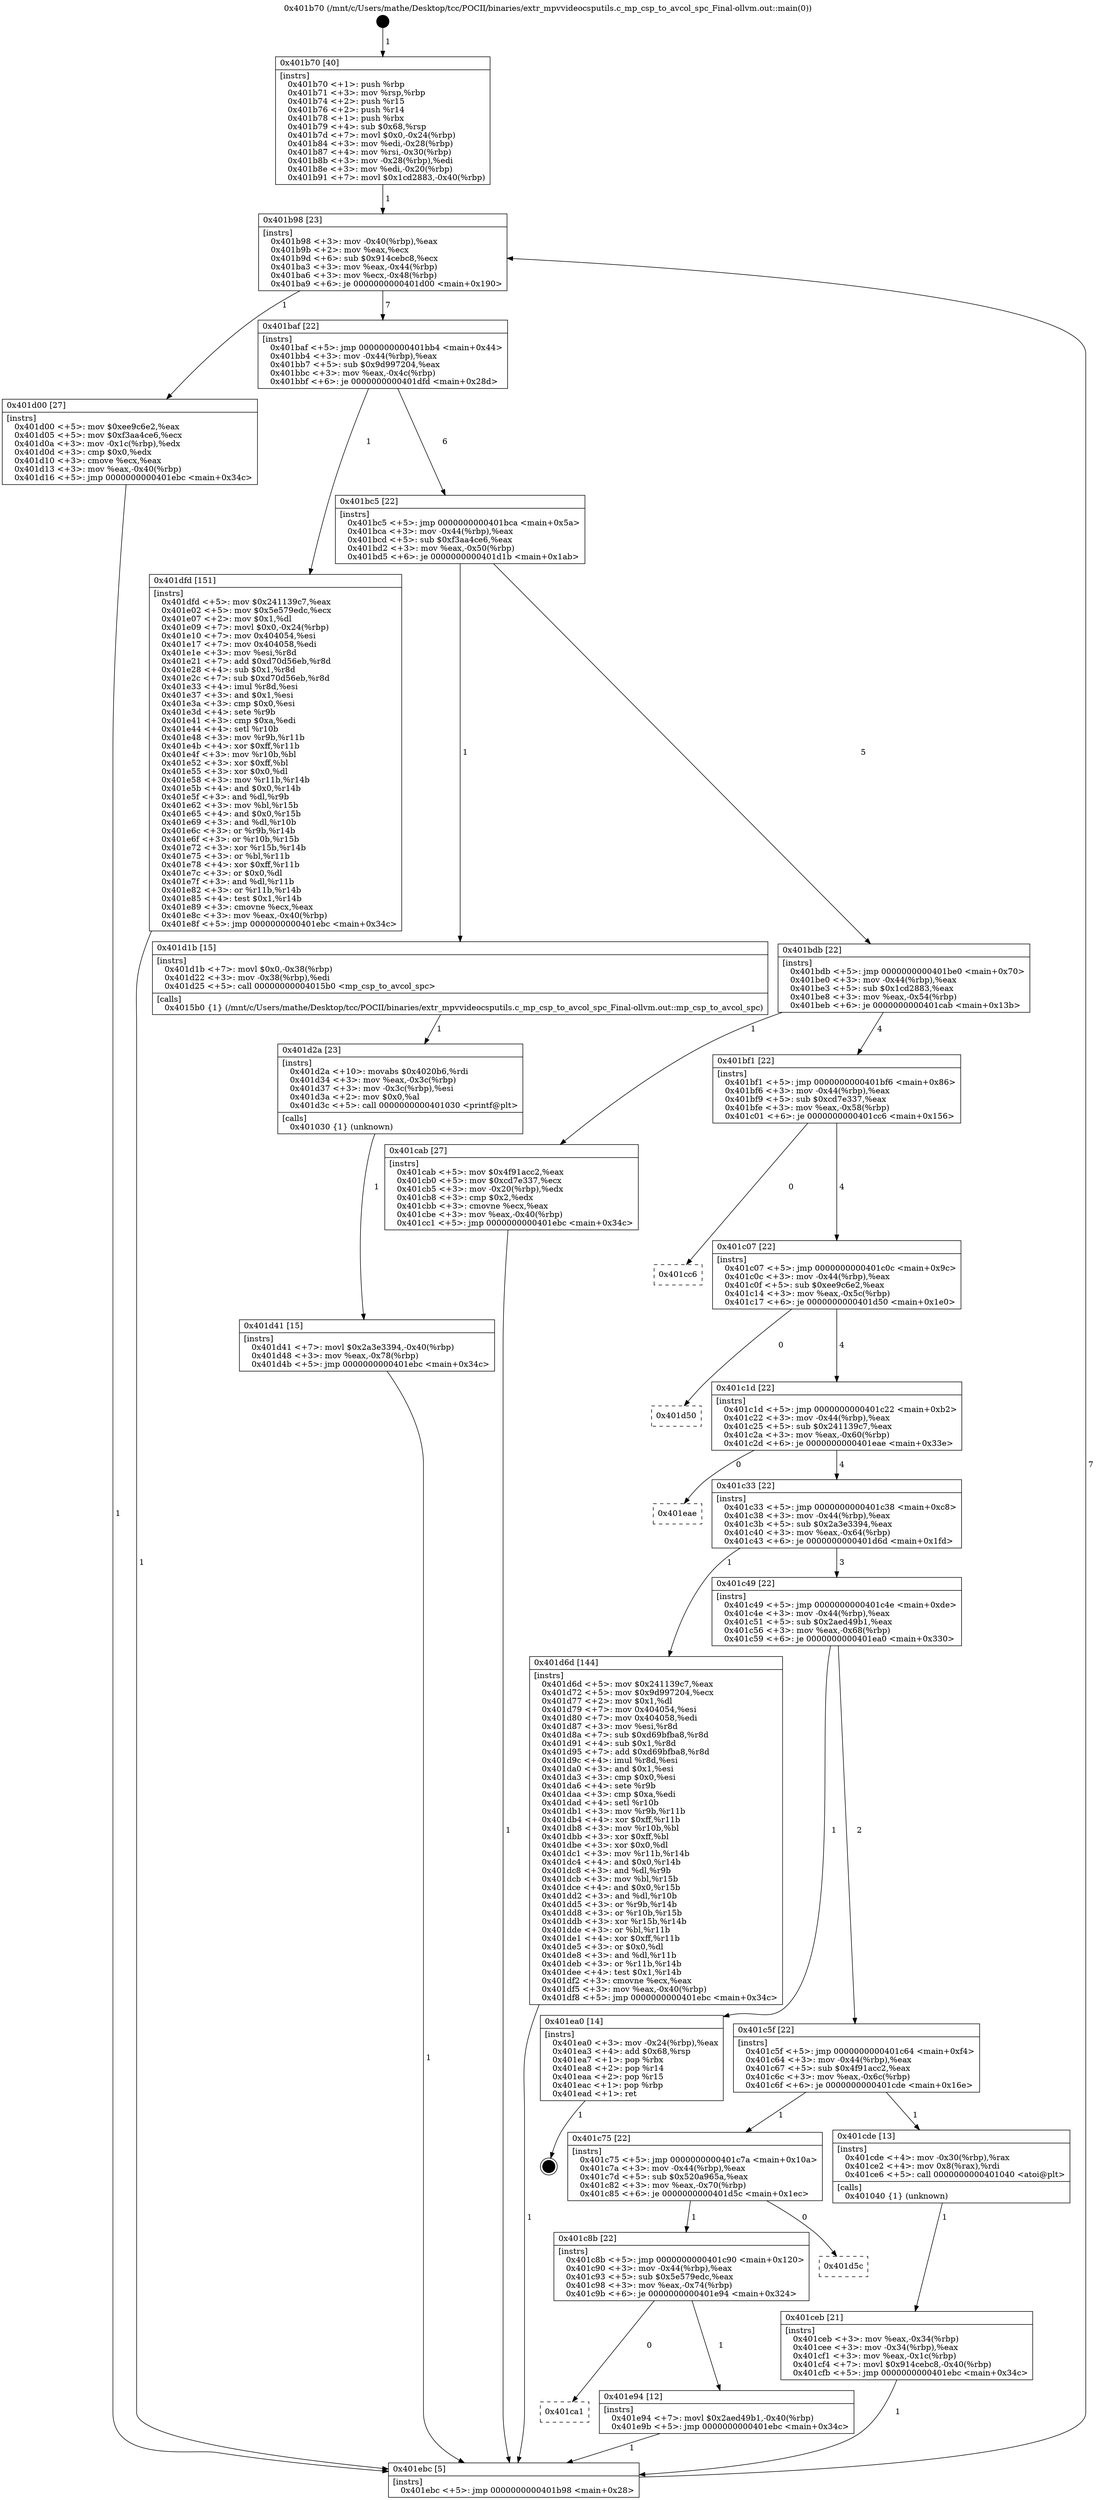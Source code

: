 digraph "0x401b70" {
  label = "0x401b70 (/mnt/c/Users/mathe/Desktop/tcc/POCII/binaries/extr_mpvvideocsputils.c_mp_csp_to_avcol_spc_Final-ollvm.out::main(0))"
  labelloc = "t"
  node[shape=record]

  Entry [label="",width=0.3,height=0.3,shape=circle,fillcolor=black,style=filled]
  "0x401b98" [label="{
     0x401b98 [23]\l
     | [instrs]\l
     &nbsp;&nbsp;0x401b98 \<+3\>: mov -0x40(%rbp),%eax\l
     &nbsp;&nbsp;0x401b9b \<+2\>: mov %eax,%ecx\l
     &nbsp;&nbsp;0x401b9d \<+6\>: sub $0x914cebc8,%ecx\l
     &nbsp;&nbsp;0x401ba3 \<+3\>: mov %eax,-0x44(%rbp)\l
     &nbsp;&nbsp;0x401ba6 \<+3\>: mov %ecx,-0x48(%rbp)\l
     &nbsp;&nbsp;0x401ba9 \<+6\>: je 0000000000401d00 \<main+0x190\>\l
  }"]
  "0x401d00" [label="{
     0x401d00 [27]\l
     | [instrs]\l
     &nbsp;&nbsp;0x401d00 \<+5\>: mov $0xee9c6e2,%eax\l
     &nbsp;&nbsp;0x401d05 \<+5\>: mov $0xf3aa4ce6,%ecx\l
     &nbsp;&nbsp;0x401d0a \<+3\>: mov -0x1c(%rbp),%edx\l
     &nbsp;&nbsp;0x401d0d \<+3\>: cmp $0x0,%edx\l
     &nbsp;&nbsp;0x401d10 \<+3\>: cmove %ecx,%eax\l
     &nbsp;&nbsp;0x401d13 \<+3\>: mov %eax,-0x40(%rbp)\l
     &nbsp;&nbsp;0x401d16 \<+5\>: jmp 0000000000401ebc \<main+0x34c\>\l
  }"]
  "0x401baf" [label="{
     0x401baf [22]\l
     | [instrs]\l
     &nbsp;&nbsp;0x401baf \<+5\>: jmp 0000000000401bb4 \<main+0x44\>\l
     &nbsp;&nbsp;0x401bb4 \<+3\>: mov -0x44(%rbp),%eax\l
     &nbsp;&nbsp;0x401bb7 \<+5\>: sub $0x9d997204,%eax\l
     &nbsp;&nbsp;0x401bbc \<+3\>: mov %eax,-0x4c(%rbp)\l
     &nbsp;&nbsp;0x401bbf \<+6\>: je 0000000000401dfd \<main+0x28d\>\l
  }"]
  Exit [label="",width=0.3,height=0.3,shape=circle,fillcolor=black,style=filled,peripheries=2]
  "0x401dfd" [label="{
     0x401dfd [151]\l
     | [instrs]\l
     &nbsp;&nbsp;0x401dfd \<+5\>: mov $0x241139c7,%eax\l
     &nbsp;&nbsp;0x401e02 \<+5\>: mov $0x5e579edc,%ecx\l
     &nbsp;&nbsp;0x401e07 \<+2\>: mov $0x1,%dl\l
     &nbsp;&nbsp;0x401e09 \<+7\>: movl $0x0,-0x24(%rbp)\l
     &nbsp;&nbsp;0x401e10 \<+7\>: mov 0x404054,%esi\l
     &nbsp;&nbsp;0x401e17 \<+7\>: mov 0x404058,%edi\l
     &nbsp;&nbsp;0x401e1e \<+3\>: mov %esi,%r8d\l
     &nbsp;&nbsp;0x401e21 \<+7\>: add $0xd70d56eb,%r8d\l
     &nbsp;&nbsp;0x401e28 \<+4\>: sub $0x1,%r8d\l
     &nbsp;&nbsp;0x401e2c \<+7\>: sub $0xd70d56eb,%r8d\l
     &nbsp;&nbsp;0x401e33 \<+4\>: imul %r8d,%esi\l
     &nbsp;&nbsp;0x401e37 \<+3\>: and $0x1,%esi\l
     &nbsp;&nbsp;0x401e3a \<+3\>: cmp $0x0,%esi\l
     &nbsp;&nbsp;0x401e3d \<+4\>: sete %r9b\l
     &nbsp;&nbsp;0x401e41 \<+3\>: cmp $0xa,%edi\l
     &nbsp;&nbsp;0x401e44 \<+4\>: setl %r10b\l
     &nbsp;&nbsp;0x401e48 \<+3\>: mov %r9b,%r11b\l
     &nbsp;&nbsp;0x401e4b \<+4\>: xor $0xff,%r11b\l
     &nbsp;&nbsp;0x401e4f \<+3\>: mov %r10b,%bl\l
     &nbsp;&nbsp;0x401e52 \<+3\>: xor $0xff,%bl\l
     &nbsp;&nbsp;0x401e55 \<+3\>: xor $0x0,%dl\l
     &nbsp;&nbsp;0x401e58 \<+3\>: mov %r11b,%r14b\l
     &nbsp;&nbsp;0x401e5b \<+4\>: and $0x0,%r14b\l
     &nbsp;&nbsp;0x401e5f \<+3\>: and %dl,%r9b\l
     &nbsp;&nbsp;0x401e62 \<+3\>: mov %bl,%r15b\l
     &nbsp;&nbsp;0x401e65 \<+4\>: and $0x0,%r15b\l
     &nbsp;&nbsp;0x401e69 \<+3\>: and %dl,%r10b\l
     &nbsp;&nbsp;0x401e6c \<+3\>: or %r9b,%r14b\l
     &nbsp;&nbsp;0x401e6f \<+3\>: or %r10b,%r15b\l
     &nbsp;&nbsp;0x401e72 \<+3\>: xor %r15b,%r14b\l
     &nbsp;&nbsp;0x401e75 \<+3\>: or %bl,%r11b\l
     &nbsp;&nbsp;0x401e78 \<+4\>: xor $0xff,%r11b\l
     &nbsp;&nbsp;0x401e7c \<+3\>: or $0x0,%dl\l
     &nbsp;&nbsp;0x401e7f \<+3\>: and %dl,%r11b\l
     &nbsp;&nbsp;0x401e82 \<+3\>: or %r11b,%r14b\l
     &nbsp;&nbsp;0x401e85 \<+4\>: test $0x1,%r14b\l
     &nbsp;&nbsp;0x401e89 \<+3\>: cmovne %ecx,%eax\l
     &nbsp;&nbsp;0x401e8c \<+3\>: mov %eax,-0x40(%rbp)\l
     &nbsp;&nbsp;0x401e8f \<+5\>: jmp 0000000000401ebc \<main+0x34c\>\l
  }"]
  "0x401bc5" [label="{
     0x401bc5 [22]\l
     | [instrs]\l
     &nbsp;&nbsp;0x401bc5 \<+5\>: jmp 0000000000401bca \<main+0x5a\>\l
     &nbsp;&nbsp;0x401bca \<+3\>: mov -0x44(%rbp),%eax\l
     &nbsp;&nbsp;0x401bcd \<+5\>: sub $0xf3aa4ce6,%eax\l
     &nbsp;&nbsp;0x401bd2 \<+3\>: mov %eax,-0x50(%rbp)\l
     &nbsp;&nbsp;0x401bd5 \<+6\>: je 0000000000401d1b \<main+0x1ab\>\l
  }"]
  "0x401ca1" [label="{
     0x401ca1\l
  }", style=dashed]
  "0x401d1b" [label="{
     0x401d1b [15]\l
     | [instrs]\l
     &nbsp;&nbsp;0x401d1b \<+7\>: movl $0x0,-0x38(%rbp)\l
     &nbsp;&nbsp;0x401d22 \<+3\>: mov -0x38(%rbp),%edi\l
     &nbsp;&nbsp;0x401d25 \<+5\>: call 00000000004015b0 \<mp_csp_to_avcol_spc\>\l
     | [calls]\l
     &nbsp;&nbsp;0x4015b0 \{1\} (/mnt/c/Users/mathe/Desktop/tcc/POCII/binaries/extr_mpvvideocsputils.c_mp_csp_to_avcol_spc_Final-ollvm.out::mp_csp_to_avcol_spc)\l
  }"]
  "0x401bdb" [label="{
     0x401bdb [22]\l
     | [instrs]\l
     &nbsp;&nbsp;0x401bdb \<+5\>: jmp 0000000000401be0 \<main+0x70\>\l
     &nbsp;&nbsp;0x401be0 \<+3\>: mov -0x44(%rbp),%eax\l
     &nbsp;&nbsp;0x401be3 \<+5\>: sub $0x1cd2883,%eax\l
     &nbsp;&nbsp;0x401be8 \<+3\>: mov %eax,-0x54(%rbp)\l
     &nbsp;&nbsp;0x401beb \<+6\>: je 0000000000401cab \<main+0x13b\>\l
  }"]
  "0x401e94" [label="{
     0x401e94 [12]\l
     | [instrs]\l
     &nbsp;&nbsp;0x401e94 \<+7\>: movl $0x2aed49b1,-0x40(%rbp)\l
     &nbsp;&nbsp;0x401e9b \<+5\>: jmp 0000000000401ebc \<main+0x34c\>\l
  }"]
  "0x401cab" [label="{
     0x401cab [27]\l
     | [instrs]\l
     &nbsp;&nbsp;0x401cab \<+5\>: mov $0x4f91acc2,%eax\l
     &nbsp;&nbsp;0x401cb0 \<+5\>: mov $0xcd7e337,%ecx\l
     &nbsp;&nbsp;0x401cb5 \<+3\>: mov -0x20(%rbp),%edx\l
     &nbsp;&nbsp;0x401cb8 \<+3\>: cmp $0x2,%edx\l
     &nbsp;&nbsp;0x401cbb \<+3\>: cmovne %ecx,%eax\l
     &nbsp;&nbsp;0x401cbe \<+3\>: mov %eax,-0x40(%rbp)\l
     &nbsp;&nbsp;0x401cc1 \<+5\>: jmp 0000000000401ebc \<main+0x34c\>\l
  }"]
  "0x401bf1" [label="{
     0x401bf1 [22]\l
     | [instrs]\l
     &nbsp;&nbsp;0x401bf1 \<+5\>: jmp 0000000000401bf6 \<main+0x86\>\l
     &nbsp;&nbsp;0x401bf6 \<+3\>: mov -0x44(%rbp),%eax\l
     &nbsp;&nbsp;0x401bf9 \<+5\>: sub $0xcd7e337,%eax\l
     &nbsp;&nbsp;0x401bfe \<+3\>: mov %eax,-0x58(%rbp)\l
     &nbsp;&nbsp;0x401c01 \<+6\>: je 0000000000401cc6 \<main+0x156\>\l
  }"]
  "0x401ebc" [label="{
     0x401ebc [5]\l
     | [instrs]\l
     &nbsp;&nbsp;0x401ebc \<+5\>: jmp 0000000000401b98 \<main+0x28\>\l
  }"]
  "0x401b70" [label="{
     0x401b70 [40]\l
     | [instrs]\l
     &nbsp;&nbsp;0x401b70 \<+1\>: push %rbp\l
     &nbsp;&nbsp;0x401b71 \<+3\>: mov %rsp,%rbp\l
     &nbsp;&nbsp;0x401b74 \<+2\>: push %r15\l
     &nbsp;&nbsp;0x401b76 \<+2\>: push %r14\l
     &nbsp;&nbsp;0x401b78 \<+1\>: push %rbx\l
     &nbsp;&nbsp;0x401b79 \<+4\>: sub $0x68,%rsp\l
     &nbsp;&nbsp;0x401b7d \<+7\>: movl $0x0,-0x24(%rbp)\l
     &nbsp;&nbsp;0x401b84 \<+3\>: mov %edi,-0x28(%rbp)\l
     &nbsp;&nbsp;0x401b87 \<+4\>: mov %rsi,-0x30(%rbp)\l
     &nbsp;&nbsp;0x401b8b \<+3\>: mov -0x28(%rbp),%edi\l
     &nbsp;&nbsp;0x401b8e \<+3\>: mov %edi,-0x20(%rbp)\l
     &nbsp;&nbsp;0x401b91 \<+7\>: movl $0x1cd2883,-0x40(%rbp)\l
  }"]
  "0x401c8b" [label="{
     0x401c8b [22]\l
     | [instrs]\l
     &nbsp;&nbsp;0x401c8b \<+5\>: jmp 0000000000401c90 \<main+0x120\>\l
     &nbsp;&nbsp;0x401c90 \<+3\>: mov -0x44(%rbp),%eax\l
     &nbsp;&nbsp;0x401c93 \<+5\>: sub $0x5e579edc,%eax\l
     &nbsp;&nbsp;0x401c98 \<+3\>: mov %eax,-0x74(%rbp)\l
     &nbsp;&nbsp;0x401c9b \<+6\>: je 0000000000401e94 \<main+0x324\>\l
  }"]
  "0x401cc6" [label="{
     0x401cc6\l
  }", style=dashed]
  "0x401c07" [label="{
     0x401c07 [22]\l
     | [instrs]\l
     &nbsp;&nbsp;0x401c07 \<+5\>: jmp 0000000000401c0c \<main+0x9c\>\l
     &nbsp;&nbsp;0x401c0c \<+3\>: mov -0x44(%rbp),%eax\l
     &nbsp;&nbsp;0x401c0f \<+5\>: sub $0xee9c6e2,%eax\l
     &nbsp;&nbsp;0x401c14 \<+3\>: mov %eax,-0x5c(%rbp)\l
     &nbsp;&nbsp;0x401c17 \<+6\>: je 0000000000401d50 \<main+0x1e0\>\l
  }"]
  "0x401d5c" [label="{
     0x401d5c\l
  }", style=dashed]
  "0x401d50" [label="{
     0x401d50\l
  }", style=dashed]
  "0x401c1d" [label="{
     0x401c1d [22]\l
     | [instrs]\l
     &nbsp;&nbsp;0x401c1d \<+5\>: jmp 0000000000401c22 \<main+0xb2\>\l
     &nbsp;&nbsp;0x401c22 \<+3\>: mov -0x44(%rbp),%eax\l
     &nbsp;&nbsp;0x401c25 \<+5\>: sub $0x241139c7,%eax\l
     &nbsp;&nbsp;0x401c2a \<+3\>: mov %eax,-0x60(%rbp)\l
     &nbsp;&nbsp;0x401c2d \<+6\>: je 0000000000401eae \<main+0x33e\>\l
  }"]
  "0x401d41" [label="{
     0x401d41 [15]\l
     | [instrs]\l
     &nbsp;&nbsp;0x401d41 \<+7\>: movl $0x2a3e3394,-0x40(%rbp)\l
     &nbsp;&nbsp;0x401d48 \<+3\>: mov %eax,-0x78(%rbp)\l
     &nbsp;&nbsp;0x401d4b \<+5\>: jmp 0000000000401ebc \<main+0x34c\>\l
  }"]
  "0x401eae" [label="{
     0x401eae\l
  }", style=dashed]
  "0x401c33" [label="{
     0x401c33 [22]\l
     | [instrs]\l
     &nbsp;&nbsp;0x401c33 \<+5\>: jmp 0000000000401c38 \<main+0xc8\>\l
     &nbsp;&nbsp;0x401c38 \<+3\>: mov -0x44(%rbp),%eax\l
     &nbsp;&nbsp;0x401c3b \<+5\>: sub $0x2a3e3394,%eax\l
     &nbsp;&nbsp;0x401c40 \<+3\>: mov %eax,-0x64(%rbp)\l
     &nbsp;&nbsp;0x401c43 \<+6\>: je 0000000000401d6d \<main+0x1fd\>\l
  }"]
  "0x401d2a" [label="{
     0x401d2a [23]\l
     | [instrs]\l
     &nbsp;&nbsp;0x401d2a \<+10\>: movabs $0x4020b6,%rdi\l
     &nbsp;&nbsp;0x401d34 \<+3\>: mov %eax,-0x3c(%rbp)\l
     &nbsp;&nbsp;0x401d37 \<+3\>: mov -0x3c(%rbp),%esi\l
     &nbsp;&nbsp;0x401d3a \<+2\>: mov $0x0,%al\l
     &nbsp;&nbsp;0x401d3c \<+5\>: call 0000000000401030 \<printf@plt\>\l
     | [calls]\l
     &nbsp;&nbsp;0x401030 \{1\} (unknown)\l
  }"]
  "0x401d6d" [label="{
     0x401d6d [144]\l
     | [instrs]\l
     &nbsp;&nbsp;0x401d6d \<+5\>: mov $0x241139c7,%eax\l
     &nbsp;&nbsp;0x401d72 \<+5\>: mov $0x9d997204,%ecx\l
     &nbsp;&nbsp;0x401d77 \<+2\>: mov $0x1,%dl\l
     &nbsp;&nbsp;0x401d79 \<+7\>: mov 0x404054,%esi\l
     &nbsp;&nbsp;0x401d80 \<+7\>: mov 0x404058,%edi\l
     &nbsp;&nbsp;0x401d87 \<+3\>: mov %esi,%r8d\l
     &nbsp;&nbsp;0x401d8a \<+7\>: sub $0xd69bfba8,%r8d\l
     &nbsp;&nbsp;0x401d91 \<+4\>: sub $0x1,%r8d\l
     &nbsp;&nbsp;0x401d95 \<+7\>: add $0xd69bfba8,%r8d\l
     &nbsp;&nbsp;0x401d9c \<+4\>: imul %r8d,%esi\l
     &nbsp;&nbsp;0x401da0 \<+3\>: and $0x1,%esi\l
     &nbsp;&nbsp;0x401da3 \<+3\>: cmp $0x0,%esi\l
     &nbsp;&nbsp;0x401da6 \<+4\>: sete %r9b\l
     &nbsp;&nbsp;0x401daa \<+3\>: cmp $0xa,%edi\l
     &nbsp;&nbsp;0x401dad \<+4\>: setl %r10b\l
     &nbsp;&nbsp;0x401db1 \<+3\>: mov %r9b,%r11b\l
     &nbsp;&nbsp;0x401db4 \<+4\>: xor $0xff,%r11b\l
     &nbsp;&nbsp;0x401db8 \<+3\>: mov %r10b,%bl\l
     &nbsp;&nbsp;0x401dbb \<+3\>: xor $0xff,%bl\l
     &nbsp;&nbsp;0x401dbe \<+3\>: xor $0x0,%dl\l
     &nbsp;&nbsp;0x401dc1 \<+3\>: mov %r11b,%r14b\l
     &nbsp;&nbsp;0x401dc4 \<+4\>: and $0x0,%r14b\l
     &nbsp;&nbsp;0x401dc8 \<+3\>: and %dl,%r9b\l
     &nbsp;&nbsp;0x401dcb \<+3\>: mov %bl,%r15b\l
     &nbsp;&nbsp;0x401dce \<+4\>: and $0x0,%r15b\l
     &nbsp;&nbsp;0x401dd2 \<+3\>: and %dl,%r10b\l
     &nbsp;&nbsp;0x401dd5 \<+3\>: or %r9b,%r14b\l
     &nbsp;&nbsp;0x401dd8 \<+3\>: or %r10b,%r15b\l
     &nbsp;&nbsp;0x401ddb \<+3\>: xor %r15b,%r14b\l
     &nbsp;&nbsp;0x401dde \<+3\>: or %bl,%r11b\l
     &nbsp;&nbsp;0x401de1 \<+4\>: xor $0xff,%r11b\l
     &nbsp;&nbsp;0x401de5 \<+3\>: or $0x0,%dl\l
     &nbsp;&nbsp;0x401de8 \<+3\>: and %dl,%r11b\l
     &nbsp;&nbsp;0x401deb \<+3\>: or %r11b,%r14b\l
     &nbsp;&nbsp;0x401dee \<+4\>: test $0x1,%r14b\l
     &nbsp;&nbsp;0x401df2 \<+3\>: cmovne %ecx,%eax\l
     &nbsp;&nbsp;0x401df5 \<+3\>: mov %eax,-0x40(%rbp)\l
     &nbsp;&nbsp;0x401df8 \<+5\>: jmp 0000000000401ebc \<main+0x34c\>\l
  }"]
  "0x401c49" [label="{
     0x401c49 [22]\l
     | [instrs]\l
     &nbsp;&nbsp;0x401c49 \<+5\>: jmp 0000000000401c4e \<main+0xde\>\l
     &nbsp;&nbsp;0x401c4e \<+3\>: mov -0x44(%rbp),%eax\l
     &nbsp;&nbsp;0x401c51 \<+5\>: sub $0x2aed49b1,%eax\l
     &nbsp;&nbsp;0x401c56 \<+3\>: mov %eax,-0x68(%rbp)\l
     &nbsp;&nbsp;0x401c59 \<+6\>: je 0000000000401ea0 \<main+0x330\>\l
  }"]
  "0x401ceb" [label="{
     0x401ceb [21]\l
     | [instrs]\l
     &nbsp;&nbsp;0x401ceb \<+3\>: mov %eax,-0x34(%rbp)\l
     &nbsp;&nbsp;0x401cee \<+3\>: mov -0x34(%rbp),%eax\l
     &nbsp;&nbsp;0x401cf1 \<+3\>: mov %eax,-0x1c(%rbp)\l
     &nbsp;&nbsp;0x401cf4 \<+7\>: movl $0x914cebc8,-0x40(%rbp)\l
     &nbsp;&nbsp;0x401cfb \<+5\>: jmp 0000000000401ebc \<main+0x34c\>\l
  }"]
  "0x401ea0" [label="{
     0x401ea0 [14]\l
     | [instrs]\l
     &nbsp;&nbsp;0x401ea0 \<+3\>: mov -0x24(%rbp),%eax\l
     &nbsp;&nbsp;0x401ea3 \<+4\>: add $0x68,%rsp\l
     &nbsp;&nbsp;0x401ea7 \<+1\>: pop %rbx\l
     &nbsp;&nbsp;0x401ea8 \<+2\>: pop %r14\l
     &nbsp;&nbsp;0x401eaa \<+2\>: pop %r15\l
     &nbsp;&nbsp;0x401eac \<+1\>: pop %rbp\l
     &nbsp;&nbsp;0x401ead \<+1\>: ret\l
  }"]
  "0x401c5f" [label="{
     0x401c5f [22]\l
     | [instrs]\l
     &nbsp;&nbsp;0x401c5f \<+5\>: jmp 0000000000401c64 \<main+0xf4\>\l
     &nbsp;&nbsp;0x401c64 \<+3\>: mov -0x44(%rbp),%eax\l
     &nbsp;&nbsp;0x401c67 \<+5\>: sub $0x4f91acc2,%eax\l
     &nbsp;&nbsp;0x401c6c \<+3\>: mov %eax,-0x6c(%rbp)\l
     &nbsp;&nbsp;0x401c6f \<+6\>: je 0000000000401cde \<main+0x16e\>\l
  }"]
  "0x401c75" [label="{
     0x401c75 [22]\l
     | [instrs]\l
     &nbsp;&nbsp;0x401c75 \<+5\>: jmp 0000000000401c7a \<main+0x10a\>\l
     &nbsp;&nbsp;0x401c7a \<+3\>: mov -0x44(%rbp),%eax\l
     &nbsp;&nbsp;0x401c7d \<+5\>: sub $0x520a965a,%eax\l
     &nbsp;&nbsp;0x401c82 \<+3\>: mov %eax,-0x70(%rbp)\l
     &nbsp;&nbsp;0x401c85 \<+6\>: je 0000000000401d5c \<main+0x1ec\>\l
  }"]
  "0x401cde" [label="{
     0x401cde [13]\l
     | [instrs]\l
     &nbsp;&nbsp;0x401cde \<+4\>: mov -0x30(%rbp),%rax\l
     &nbsp;&nbsp;0x401ce2 \<+4\>: mov 0x8(%rax),%rdi\l
     &nbsp;&nbsp;0x401ce6 \<+5\>: call 0000000000401040 \<atoi@plt\>\l
     | [calls]\l
     &nbsp;&nbsp;0x401040 \{1\} (unknown)\l
  }"]
  Entry -> "0x401b70" [label=" 1"]
  "0x401b98" -> "0x401d00" [label=" 1"]
  "0x401b98" -> "0x401baf" [label=" 7"]
  "0x401ea0" -> Exit [label=" 1"]
  "0x401baf" -> "0x401dfd" [label=" 1"]
  "0x401baf" -> "0x401bc5" [label=" 6"]
  "0x401e94" -> "0x401ebc" [label=" 1"]
  "0x401bc5" -> "0x401d1b" [label=" 1"]
  "0x401bc5" -> "0x401bdb" [label=" 5"]
  "0x401c8b" -> "0x401ca1" [label=" 0"]
  "0x401bdb" -> "0x401cab" [label=" 1"]
  "0x401bdb" -> "0x401bf1" [label=" 4"]
  "0x401cab" -> "0x401ebc" [label=" 1"]
  "0x401b70" -> "0x401b98" [label=" 1"]
  "0x401ebc" -> "0x401b98" [label=" 7"]
  "0x401c8b" -> "0x401e94" [label=" 1"]
  "0x401bf1" -> "0x401cc6" [label=" 0"]
  "0x401bf1" -> "0x401c07" [label=" 4"]
  "0x401c75" -> "0x401c8b" [label=" 1"]
  "0x401c07" -> "0x401d50" [label=" 0"]
  "0x401c07" -> "0x401c1d" [label=" 4"]
  "0x401c75" -> "0x401d5c" [label=" 0"]
  "0x401c1d" -> "0x401eae" [label=" 0"]
  "0x401c1d" -> "0x401c33" [label=" 4"]
  "0x401dfd" -> "0x401ebc" [label=" 1"]
  "0x401c33" -> "0x401d6d" [label=" 1"]
  "0x401c33" -> "0x401c49" [label=" 3"]
  "0x401d6d" -> "0x401ebc" [label=" 1"]
  "0x401c49" -> "0x401ea0" [label=" 1"]
  "0x401c49" -> "0x401c5f" [label=" 2"]
  "0x401d41" -> "0x401ebc" [label=" 1"]
  "0x401c5f" -> "0x401cde" [label=" 1"]
  "0x401c5f" -> "0x401c75" [label=" 1"]
  "0x401cde" -> "0x401ceb" [label=" 1"]
  "0x401ceb" -> "0x401ebc" [label=" 1"]
  "0x401d00" -> "0x401ebc" [label=" 1"]
  "0x401d1b" -> "0x401d2a" [label=" 1"]
  "0x401d2a" -> "0x401d41" [label=" 1"]
}
